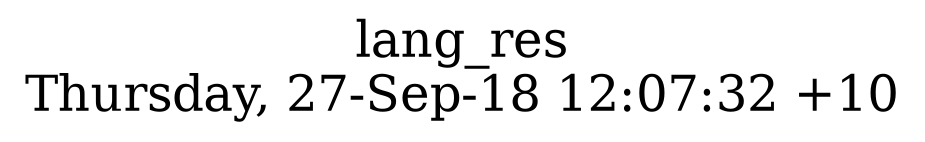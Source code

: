 digraph G {
fontsize="24";
label="lang_res\nThursday, 27-Sep-18 12:07:32 +10";
nojustify=true;
ordering=out;
rankdir=LR;
size="30";
}
